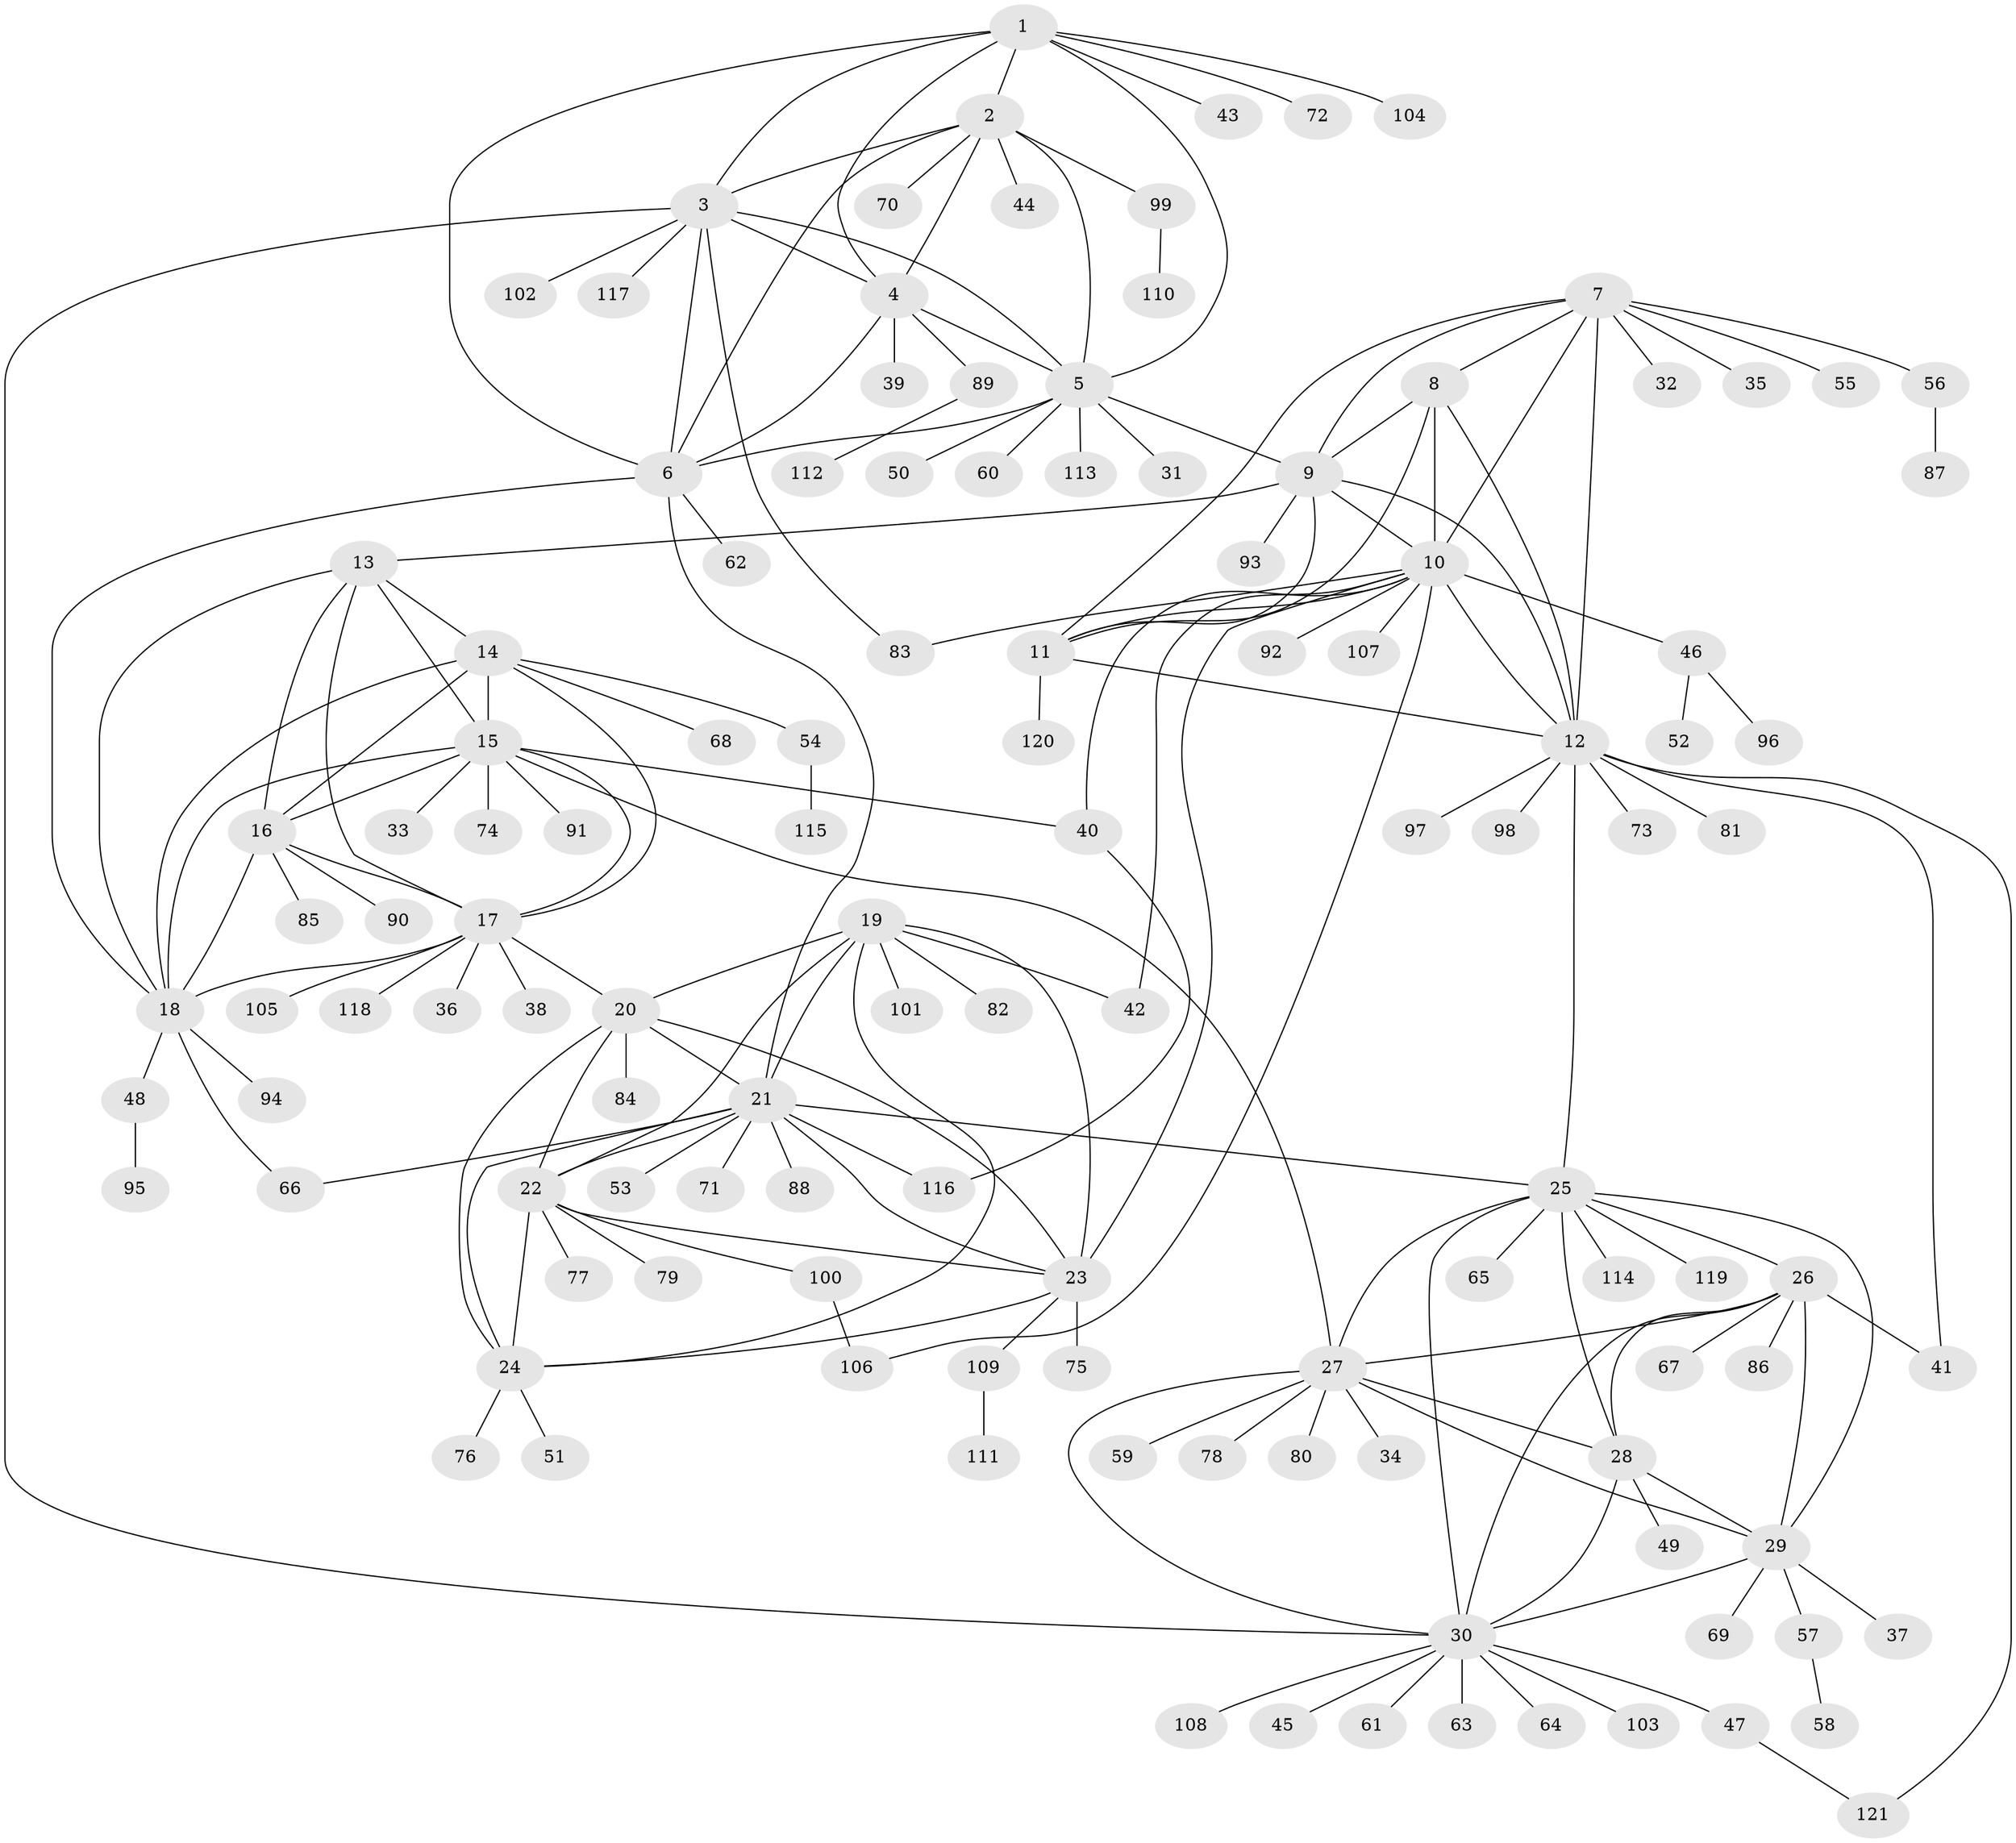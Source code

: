 // Generated by graph-tools (version 1.1) at 2025/11/02/27/25 16:11:36]
// undirected, 121 vertices, 184 edges
graph export_dot {
graph [start="1"]
  node [color=gray90,style=filled];
  1;
  2;
  3;
  4;
  5;
  6;
  7;
  8;
  9;
  10;
  11;
  12;
  13;
  14;
  15;
  16;
  17;
  18;
  19;
  20;
  21;
  22;
  23;
  24;
  25;
  26;
  27;
  28;
  29;
  30;
  31;
  32;
  33;
  34;
  35;
  36;
  37;
  38;
  39;
  40;
  41;
  42;
  43;
  44;
  45;
  46;
  47;
  48;
  49;
  50;
  51;
  52;
  53;
  54;
  55;
  56;
  57;
  58;
  59;
  60;
  61;
  62;
  63;
  64;
  65;
  66;
  67;
  68;
  69;
  70;
  71;
  72;
  73;
  74;
  75;
  76;
  77;
  78;
  79;
  80;
  81;
  82;
  83;
  84;
  85;
  86;
  87;
  88;
  89;
  90;
  91;
  92;
  93;
  94;
  95;
  96;
  97;
  98;
  99;
  100;
  101;
  102;
  103;
  104;
  105;
  106;
  107;
  108;
  109;
  110;
  111;
  112;
  113;
  114;
  115;
  116;
  117;
  118;
  119;
  120;
  121;
  1 -- 2;
  1 -- 3;
  1 -- 4;
  1 -- 5;
  1 -- 6;
  1 -- 43;
  1 -- 72;
  1 -- 104;
  2 -- 3;
  2 -- 4;
  2 -- 5;
  2 -- 6;
  2 -- 44;
  2 -- 70;
  2 -- 99;
  3 -- 4;
  3 -- 5;
  3 -- 6;
  3 -- 30;
  3 -- 83;
  3 -- 102;
  3 -- 117;
  4 -- 5;
  4 -- 6;
  4 -- 39;
  4 -- 89;
  5 -- 6;
  5 -- 9;
  5 -- 31;
  5 -- 50;
  5 -- 60;
  5 -- 113;
  6 -- 18;
  6 -- 21;
  6 -- 62;
  7 -- 8;
  7 -- 9;
  7 -- 10;
  7 -- 11;
  7 -- 12;
  7 -- 32;
  7 -- 35;
  7 -- 55;
  7 -- 56;
  8 -- 9;
  8 -- 10;
  8 -- 11;
  8 -- 12;
  9 -- 10;
  9 -- 11;
  9 -- 12;
  9 -- 13;
  9 -- 93;
  10 -- 11;
  10 -- 12;
  10 -- 23;
  10 -- 40;
  10 -- 42;
  10 -- 46;
  10 -- 83;
  10 -- 92;
  10 -- 106;
  10 -- 107;
  11 -- 12;
  11 -- 120;
  12 -- 25;
  12 -- 41;
  12 -- 73;
  12 -- 81;
  12 -- 97;
  12 -- 98;
  12 -- 121;
  13 -- 14;
  13 -- 15;
  13 -- 16;
  13 -- 17;
  13 -- 18;
  14 -- 15;
  14 -- 16;
  14 -- 17;
  14 -- 18;
  14 -- 54;
  14 -- 68;
  15 -- 16;
  15 -- 17;
  15 -- 18;
  15 -- 27;
  15 -- 33;
  15 -- 40;
  15 -- 74;
  15 -- 91;
  16 -- 17;
  16 -- 18;
  16 -- 85;
  16 -- 90;
  17 -- 18;
  17 -- 20;
  17 -- 36;
  17 -- 38;
  17 -- 105;
  17 -- 118;
  18 -- 48;
  18 -- 66;
  18 -- 94;
  19 -- 20;
  19 -- 21;
  19 -- 22;
  19 -- 23;
  19 -- 24;
  19 -- 42;
  19 -- 82;
  19 -- 101;
  20 -- 21;
  20 -- 22;
  20 -- 23;
  20 -- 24;
  20 -- 84;
  21 -- 22;
  21 -- 23;
  21 -- 24;
  21 -- 25;
  21 -- 53;
  21 -- 66;
  21 -- 71;
  21 -- 88;
  21 -- 116;
  22 -- 23;
  22 -- 24;
  22 -- 77;
  22 -- 79;
  22 -- 100;
  23 -- 24;
  23 -- 75;
  23 -- 109;
  24 -- 51;
  24 -- 76;
  25 -- 26;
  25 -- 27;
  25 -- 28;
  25 -- 29;
  25 -- 30;
  25 -- 65;
  25 -- 114;
  25 -- 119;
  26 -- 27;
  26 -- 28;
  26 -- 29;
  26 -- 30;
  26 -- 41;
  26 -- 67;
  26 -- 86;
  27 -- 28;
  27 -- 29;
  27 -- 30;
  27 -- 34;
  27 -- 59;
  27 -- 78;
  27 -- 80;
  28 -- 29;
  28 -- 30;
  28 -- 49;
  29 -- 30;
  29 -- 37;
  29 -- 57;
  29 -- 69;
  30 -- 45;
  30 -- 47;
  30 -- 61;
  30 -- 63;
  30 -- 64;
  30 -- 103;
  30 -- 108;
  40 -- 116;
  46 -- 52;
  46 -- 96;
  47 -- 121;
  48 -- 95;
  54 -- 115;
  56 -- 87;
  57 -- 58;
  89 -- 112;
  99 -- 110;
  100 -- 106;
  109 -- 111;
}

